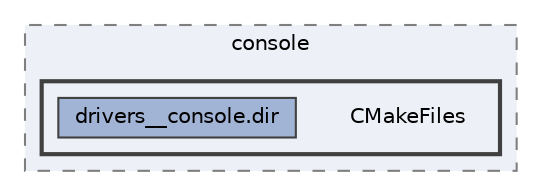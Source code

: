 digraph "build/zephyr/drivers/console/CMakeFiles"
{
 // LATEX_PDF_SIZE
  bgcolor="transparent";
  edge [fontname=Helvetica,fontsize=10,labelfontname=Helvetica,labelfontsize=10];
  node [fontname=Helvetica,fontsize=10,shape=box,height=0.2,width=0.4];
  compound=true
  subgraph clusterdir_8781b6b91cce22664f39bca7bc0421fd {
    graph [ bgcolor="#edf0f7", pencolor="grey50", label="console", fontname=Helvetica,fontsize=10 style="filled,dashed", URL="dir_8781b6b91cce22664f39bca7bc0421fd.html",tooltip=""]
  subgraph clusterdir_b913ccc22e2cff04ef7d9f09fb026574 {
    graph [ bgcolor="#edf0f7", pencolor="grey25", label="", fontname=Helvetica,fontsize=10 style="filled,bold", URL="dir_b913ccc22e2cff04ef7d9f09fb026574.html",tooltip=""]
    dir_b913ccc22e2cff04ef7d9f09fb026574 [shape=plaintext, label="CMakeFiles"];
  dir_ce7fbc58496e958d9f47fd9a69a3284a [label="drivers__console.dir", fillcolor="#a2b4d6", color="grey25", style="filled", URL="dir_ce7fbc58496e958d9f47fd9a69a3284a.html",tooltip=""];
  }
  }
}
